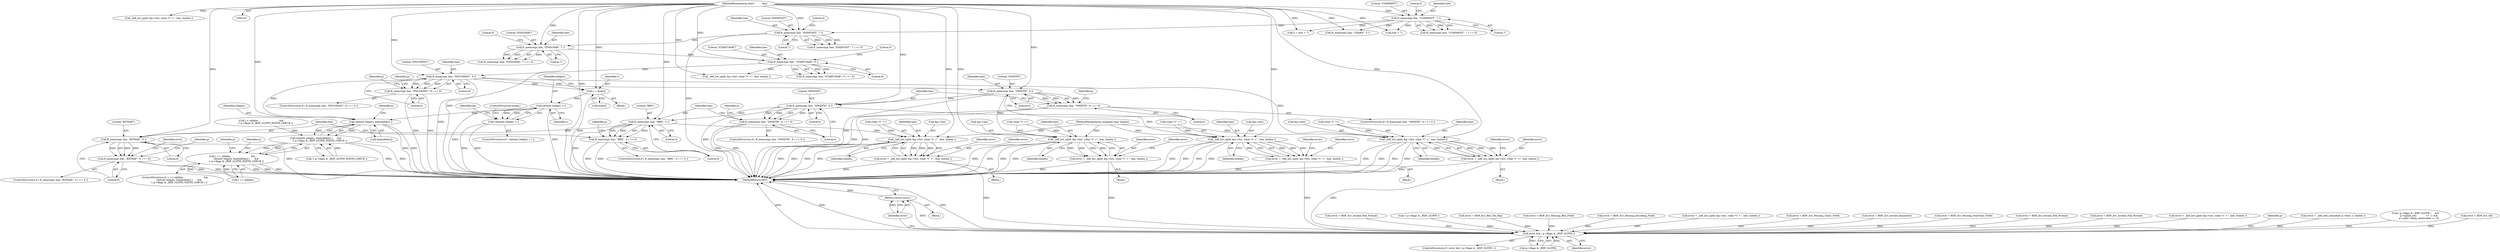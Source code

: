 digraph "0_savannah_07bdb6e289c7954e2a533039dc93c1c136099d2d@API" {
"1000478" [label="(Call,ft_memcmp( line, \"ENCODING\", 8 ))"];
"1000398" [label="(Call,ft_memcmp( line, \"STARTCHAR\", 9 ))"];
"1000357" [label="(Call,ft_memcmp( line, \"ENDCHAR\", 7 ))"];
"1000331" [label="(Call,ft_memcmp( line, \"ENDFONT\", 7 ))"];
"1000206" [label="(Call,ft_memcmp( line, \"COMMENT\", 7 ))"];
"1000164" [label="(MethodParameterIn,char*          line)"];
"1000477" [label="(Call,ft_memcmp( line, \"ENCODING\", 8 ) == 0)"];
"1000498" [label="(Call,_bdf_list_split( &p->list, (char *)\" +\", line, linelen ))"];
"1000496" [label="(Call,error = _bdf_list_split( &p->list, (char *)\" +\", line, linelen ))"];
"1001558" [label="(Call,error && ( p->flags & _BDF_GLYPH ))"];
"1001569" [label="(Return,return error;)"];
"1000884" [label="(Call,c = line[i])"];
"1000891" [label="(Call,sbitset( hdigits, c ))"];
"1000890" [label="(Call,!sbitset( hdigits, c ))"];
"1000978" [label="(Call,sbitset( hdigits, line[nibbles] ))"];
"1000977" [label="(Call,sbitset( hdigits, line[nibbles] )      &&\n           !( p->flags & _BDF_GLYPH_WIDTH_CHECK ))"];
"1000973" [label="(Call,i == nibbles                           &&\n           sbitset( hdigits, line[nibbles] )      &&\n           !( p->flags & _BDF_GLYPH_WIDTH_CHECK ))"];
"1001007" [label="(Call,ft_memcmp( line, \"SWIDTH\", 6 ))"];
"1001006" [label="(Call,ft_memcmp( line, \"SWIDTH\", 6 ) == 0)"];
"1001023" [label="(Call,_bdf_list_split( &p->list, (char *)\" +\", line, linelen ))"];
"1001021" [label="(Call,error = _bdf_list_split( &p->list, (char *)\" +\", line, linelen ))"];
"1001060" [label="(Call,ft_memcmp( line, \"DWIDTH\", 6 ))"];
"1001059" [label="(Call,ft_memcmp( line, \"DWIDTH\", 6 ) == 0)"];
"1001076" [label="(Call,_bdf_list_split( &p->list, (char *)\" +\", line, linelen ))"];
"1001074" [label="(Call,error = _bdf_list_split( &p->list, (char *)\" +\", line, linelen ))"];
"1001141" [label="(Call,ft_memcmp( line, \"BBX\", 3 ))"];
"1001140" [label="(Call,ft_memcmp( line, \"BBX\", 3 ) == 0)"];
"1001157" [label="(Call,_bdf_list_split( &p->list, (char *)\" +\", line, linelen ))"];
"1001155" [label="(Call,error = _bdf_list_split( &p->list, (char *)\" +\", line, linelen ))"];
"1001456" [label="(Call,ft_memcmp( line, \"BITMAP\", 6 ))"];
"1001455" [label="(Call,ft_memcmp( line, \"BITMAP\", 6 ) == 0)"];
"1000334" [label="(Literal,7)"];
"1001142" [label="(Identifier,line)"];
"1000481" [label="(Literal,8)"];
"1001460" [label="(Literal,0)"];
"1001467" [label="(Identifier,p)"];
"1000208" [label="(Literal,\"COMMENT\")"];
"1000897" [label="(Identifier,bp)"];
"1001085" [label="(Identifier,linelen)"];
"1001017" [label="(Identifier,p)"];
"1000891" [label="(Call,sbitset( hdigits, c ))"];
"1001060" [label="(Call,ft_memcmp( line, \"DWIDTH\", 6 ))"];
"1000402" [label="(Literal,0)"];
"1000358" [label="(Identifier,line)"];
"1000333" [label="(Literal,\"ENDFONT\")"];
"1000972" [label="(ControlStructure,if ( i == nibbles                           &&\n           sbitset( hdigits, line[nibbles] )      &&\n           !( p->flags & _BDF_GLYPH_WIDTH_CHECK ) ))"];
"1000210" [label="(Literal,0)"];
"1001548" [label="(Call,error = BDF_Err_Invalid_File_Format)"];
"1000986" [label="(Identifier,p)"];
"1000979" [label="(Identifier,hdigits)"];
"1000889" [label="(ControlStructure,if ( !sbitset( hdigits, c ) ))"];
"1001075" [label="(Identifier,error)"];
"1001557" [label="(ControlStructure,if ( error && ( p->flags & _BDF_GLYPH ) ))"];
"1000497" [label="(Identifier,error)"];
"1000209" [label="(Literal,7)"];
"1000485" [label="(Call,!( p->flags & _BDF_GLYPH ))"];
"1000992" [label="(Identifier,p)"];
"1001011" [label="(Literal,0)"];
"1001516" [label="(Call,error = BDF_Err_Bbx_Too_Big)"];
"1001064" [label="(Literal,0)"];
"1000332" [label="(Identifier,line)"];
"1001023" [label="(Call,_bdf_list_split( &p->list, (char *)\" +\", line, linelen ))"];
"1000361" [label="(Literal,0)"];
"1000397" [label="(Call,ft_memcmp( line, \"STARTCHAR\", 9 ) == 0)"];
"1000331" [label="(Call,ft_memcmp( line, \"ENDFONT\", 7 ))"];
"1000483" [label="(Block,)"];
"1001022" [label="(Identifier,error)"];
"1001087" [label="(Identifier,error)"];
"1000893" [label="(Identifier,c)"];
"1001012" [label="(Block,)"];
"1000883" [label="(Block,)"];
"1000357" [label="(Call,ft_memcmp( line, \"ENDCHAR\", 7 ))"];
"1000788" [label="(Identifier,p)"];
"1001010" [label="(Literal,6)"];
"1001471" [label="(Call,error = BDF_Err_Missing_Bbx_Field)"];
"1001006" [label="(Call,ft_memcmp( line, \"SWIDTH\", 6 ) == 0)"];
"1001081" [label="(Call,(char *)\" +\")"];
"1001553" [label="(Call,error = BDF_Err_Missing_Encoding_Field)"];
"1000169" [label="(Block,)"];
"1000983" [label="(Call,!( p->flags & _BDF_GLYPH_WIDTH_CHECK ))"];
"1001458" [label="(Literal,\"BITMAP\")"];
"1000477" [label="(Call,ft_memcmp( line, \"ENCODING\", 8 ) == 0)"];
"1000973" [label="(Call,i == nibbles                           &&\n           sbitset( hdigits, line[nibbles] )      &&\n           !( p->flags & _BDF_GLYPH_WIDTH_CHECK ))"];
"1001459" [label="(Literal,6)"];
"1001032" [label="(Identifier,linelen)"];
"1001162" [label="(Call,(char *)\" +\")"];
"1000398" [label="(Call,ft_memcmp( line, \"STARTCHAR\", 9 ))"];
"1000401" [label="(Literal,9)"];
"1001031" [label="(Identifier,line)"];
"1000480" [label="(Literal,\"ENCODING\")"];
"1000206" [label="(Call,ft_memcmp( line, \"COMMENT\", 7 ))"];
"1000499" [label="(Call,&p->list)"];
"1001008" [label="(Identifier,line)"];
"1001560" [label="(Call,p->flags & _BDF_GLYPH)"];
"1001549" [label="(Identifier,error)"];
"1000507" [label="(Identifier,linelen)"];
"1001034" [label="(Identifier,error)"];
"1000259" [label="(Call,error = _bdf_list_split( &p->list, (char *)\" +\", line, linelen ))"];
"1000205" [label="(Call,ft_memcmp( line, \"COMMENT\", 7 ) == 0)"];
"1001165" [label="(Identifier,line)"];
"1001456" [label="(Call,ft_memcmp( line, \"BITMAP\", 6 ))"];
"1000476" [label="(ControlStructure,if ( ft_memcmp( line, \"ENCODING\", 8 ) == 0 ))"];
"1000890" [label="(Call,!sbitset( hdigits, c ))"];
"1000894" [label="(ControlStructure,break;)"];
"1001065" [label="(Block,)"];
"1000335" [label="(Literal,0)"];
"1001157" [label="(Call,_bdf_list_split( &p->list, (char *)\" +\", line, linelen ))"];
"1000217" [label="(Call,line + 7)"];
"1000255" [label="(Call,error = BDF_Err_Missing_Chars_Field)"];
"1000978" [label="(Call,sbitset( hdigits, line[nibbles] ))"];
"1001168" [label="(Identifier,error)"];
"1000310" [label="(Call,error = BDF_Err_Invalid_Argument)"];
"1001143" [label="(Literal,\"BBX\")"];
"1000165" [label="(MethodParameterIn,unsigned long  linelen)"];
"1001146" [label="(Block,)"];
"1000885" [label="(Identifier,c)"];
"1001139" [label="(ControlStructure,if ( ft_memcmp( line, \"BBX\", 3 ) == 0 ))"];
"1001455" [label="(Call,ft_memcmp( line, \"BITMAP\", 6 ) == 0)"];
"1001141" [label="(Call,ft_memcmp( line, \"BBX\", 3 ))"];
"1001084" [label="(Identifier,line)"];
"1000974" [label="(Call,i == nibbles)"];
"1001063" [label="(Literal,6)"];
"1001061" [label="(Identifier,line)"];
"1001009" [label="(Literal,\"SWIDTH\")"];
"1001571" [label="(MethodReturn,RET)"];
"1001059" [label="(Call,ft_memcmp( line, \"DWIDTH\", 6 ) == 0)"];
"1001569" [label="(Return,return error;)"];
"1001156" [label="(Identifier,error)"];
"1001558" [label="(Call,error && ( p->flags & _BDF_GLYPH ))"];
"1000503" [label="(Call,(char *)\" +\")"];
"1001166" [label="(Identifier,linelen)"];
"1001158" [label="(Call,&p->list)"];
"1000215" [label="(Call,s = line + 7)"];
"1000506" [label="(Identifier,line)"];
"1001076" [label="(Call,_bdf_list_split( &p->list, (char *)\" +\", line, linelen ))"];
"1000492" [label="(Call,error = BDF_Err_Missing_Startchar_Field)"];
"1000164" [label="(MethodParameterIn,char*          line)"];
"1000977" [label="(Call,sbitset( hdigits, line[nibbles] )      &&\n           !( p->flags & _BDF_GLYPH_WIDTH_CHECK ))"];
"1001024" [label="(Call,&p->list)"];
"1000360" [label="(Literal,7)"];
"1001457" [label="(Identifier,line)"];
"1001155" [label="(Call,error = _bdf_list_split( &p->list, (char *)\" +\", line, linelen ))"];
"1000884" [label="(Call,c = line[i])"];
"1001021" [label="(Call,error = _bdf_list_split( &p->list, (char *)\" +\", line, linelen ))"];
"1001074" [label="(Call,error = _bdf_list_split( &p->list, (char *)\" +\", line, linelen ))"];
"1000596" [label="(Call,error = BDF_Err_Invalid_File_Format)"];
"1000443" [label="(Call,error = BDF_Err_Invalid_File_Format)"];
"1001140" [label="(Call,ft_memcmp( line, \"BBX\", 3 ) == 0)"];
"1000886" [label="(Call,line[i])"];
"1000498" [label="(Call,_bdf_list_split( &p->list, (char *)\" +\", line, linelen ))"];
"1001145" [label="(Literal,0)"];
"1000359" [label="(Literal,\"ENDCHAR\")"];
"1000478" [label="(Call,ft_memcmp( line, \"ENCODING\", 8 ))"];
"1000924" [label="(Call,i < nibbles                            &&\n           !( p->flags & _BDF_GLYPH_WIDTH_CHECK ))"];
"1000482" [label="(Literal,0)"];
"1000207" [label="(Identifier,line)"];
"1001559" [label="(Identifier,error)"];
"1000509" [label="(Identifier,error)"];
"1001007" [label="(Call,ft_memcmp( line, \"SWIDTH\", 6 ))"];
"1001028" [label="(Call,(char *)\" +\")"];
"1000408" [label="(Call,error = _bdf_list_split( &p->list, (char *)\" +\", line, linelen ))"];
"1000479" [label="(Identifier,line)"];
"1001567" [label="(Identifier,p)"];
"1000400" [label="(Literal,\"STARTCHAR\")"];
"1001077" [label="(Call,&p->list)"];
"1000356" [label="(Call,ft_memcmp( line, \"ENDCHAR\", 7 ) == 0)"];
"1000488" [label="(Identifier,p)"];
"1001005" [label="(ControlStructure,if ( ft_memcmp( line, \"SWIDTH\", 6 ) == 0 ))"];
"1000230" [label="(Call,error = _bdf_add_comment( p->font, s, linelen ))"];
"1000980" [label="(Call,line[nibbles])"];
"1001144" [label="(Literal,3)"];
"1000399" [label="(Identifier,line)"];
"1000496" [label="(Call,error = _bdf_list_split( &p->list, (char *)\" +\", line, linelen ))"];
"1000410" [label="(Call,_bdf_list_split( &p->list, (char *)\" +\", line, linelen ))"];
"1001570" [label="(Identifier,error)"];
"1001151" [label="(Identifier,p)"];
"1001062" [label="(Literal,\"DWIDTH\")"];
"1000892" [label="(Identifier,hdigits)"];
"1001002" [label="(Identifier,p)"];
"1001454" [label="(ControlStructure,if ( ft_memcmp( line, \"BITMAP\", 6 ) == 0 ))"];
"1000330" [label="(Call,ft_memcmp( line, \"ENDFONT\", 7 ) == 0)"];
"1000375" [label="(Call,( p->flags & _BDF_GLYPH )     &&\n         p->glyph_enc            == -1 &&\n         p->opts->keep_unencoded == 0)"];
"1000261" [label="(Call,_bdf_list_split( &p->list, (char *)\" +\", line, linelen ))"];
"1000182" [label="(Call,error = BDF_Err_Ok)"];
"1000249" [label="(Call,ft_memcmp( line, \"CHARS\", 5 ))"];
"1001070" [label="(Identifier,p)"];
"1001058" [label="(ControlStructure,if ( ft_memcmp( line, \"DWIDTH\", 6 ) == 0 ))"];
"1000478" -> "1000477"  [label="AST: "];
"1000478" -> "1000481"  [label="CFG: "];
"1000479" -> "1000478"  [label="AST: "];
"1000480" -> "1000478"  [label="AST: "];
"1000481" -> "1000478"  [label="AST: "];
"1000482" -> "1000478"  [label="CFG: "];
"1000478" -> "1001571"  [label="DDG: "];
"1000478" -> "1000477"  [label="DDG: "];
"1000478" -> "1000477"  [label="DDG: "];
"1000478" -> "1000477"  [label="DDG: "];
"1000398" -> "1000478"  [label="DDG: "];
"1000164" -> "1000478"  [label="DDG: "];
"1000478" -> "1000498"  [label="DDG: "];
"1000478" -> "1000884"  [label="DDG: "];
"1000478" -> "1000978"  [label="DDG: "];
"1000478" -> "1001007"  [label="DDG: "];
"1000398" -> "1000397"  [label="AST: "];
"1000398" -> "1000401"  [label="CFG: "];
"1000399" -> "1000398"  [label="AST: "];
"1000400" -> "1000398"  [label="AST: "];
"1000401" -> "1000398"  [label="AST: "];
"1000402" -> "1000398"  [label="CFG: "];
"1000398" -> "1000397"  [label="DDG: "];
"1000398" -> "1000397"  [label="DDG: "];
"1000398" -> "1000397"  [label="DDG: "];
"1000357" -> "1000398"  [label="DDG: "];
"1000164" -> "1000398"  [label="DDG: "];
"1000398" -> "1000410"  [label="DDG: "];
"1000357" -> "1000356"  [label="AST: "];
"1000357" -> "1000360"  [label="CFG: "];
"1000358" -> "1000357"  [label="AST: "];
"1000359" -> "1000357"  [label="AST: "];
"1000360" -> "1000357"  [label="AST: "];
"1000361" -> "1000357"  [label="CFG: "];
"1000357" -> "1001571"  [label="DDG: "];
"1000357" -> "1000356"  [label="DDG: "];
"1000357" -> "1000356"  [label="DDG: "];
"1000357" -> "1000356"  [label="DDG: "];
"1000331" -> "1000357"  [label="DDG: "];
"1000164" -> "1000357"  [label="DDG: "];
"1000331" -> "1000330"  [label="AST: "];
"1000331" -> "1000334"  [label="CFG: "];
"1000332" -> "1000331"  [label="AST: "];
"1000333" -> "1000331"  [label="AST: "];
"1000334" -> "1000331"  [label="AST: "];
"1000335" -> "1000331"  [label="CFG: "];
"1000331" -> "1001571"  [label="DDG: "];
"1000331" -> "1000330"  [label="DDG: "];
"1000331" -> "1000330"  [label="DDG: "];
"1000331" -> "1000330"  [label="DDG: "];
"1000206" -> "1000331"  [label="DDG: "];
"1000164" -> "1000331"  [label="DDG: "];
"1000206" -> "1000205"  [label="AST: "];
"1000206" -> "1000209"  [label="CFG: "];
"1000207" -> "1000206"  [label="AST: "];
"1000208" -> "1000206"  [label="AST: "];
"1000209" -> "1000206"  [label="AST: "];
"1000210" -> "1000206"  [label="CFG: "];
"1000206" -> "1000205"  [label="DDG: "];
"1000206" -> "1000205"  [label="DDG: "];
"1000206" -> "1000205"  [label="DDG: "];
"1000164" -> "1000206"  [label="DDG: "];
"1000206" -> "1000215"  [label="DDG: "];
"1000206" -> "1000217"  [label="DDG: "];
"1000206" -> "1000249"  [label="DDG: "];
"1000164" -> "1000163"  [label="AST: "];
"1000164" -> "1001571"  [label="DDG: "];
"1000164" -> "1000215"  [label="DDG: "];
"1000164" -> "1000217"  [label="DDG: "];
"1000164" -> "1000249"  [label="DDG: "];
"1000164" -> "1000261"  [label="DDG: "];
"1000164" -> "1000410"  [label="DDG: "];
"1000164" -> "1000498"  [label="DDG: "];
"1000164" -> "1000884"  [label="DDG: "];
"1000164" -> "1000978"  [label="DDG: "];
"1000164" -> "1001007"  [label="DDG: "];
"1000164" -> "1001023"  [label="DDG: "];
"1000164" -> "1001060"  [label="DDG: "];
"1000164" -> "1001076"  [label="DDG: "];
"1000164" -> "1001141"  [label="DDG: "];
"1000164" -> "1001157"  [label="DDG: "];
"1000164" -> "1001456"  [label="DDG: "];
"1000477" -> "1000476"  [label="AST: "];
"1000477" -> "1000482"  [label="CFG: "];
"1000482" -> "1000477"  [label="AST: "];
"1000488" -> "1000477"  [label="CFG: "];
"1000788" -> "1000477"  [label="CFG: "];
"1000477" -> "1001571"  [label="DDG: "];
"1000477" -> "1001571"  [label="DDG: "];
"1000498" -> "1000496"  [label="AST: "];
"1000498" -> "1000507"  [label="CFG: "];
"1000499" -> "1000498"  [label="AST: "];
"1000503" -> "1000498"  [label="AST: "];
"1000506" -> "1000498"  [label="AST: "];
"1000507" -> "1000498"  [label="AST: "];
"1000496" -> "1000498"  [label="CFG: "];
"1000498" -> "1001571"  [label="DDG: "];
"1000498" -> "1001571"  [label="DDG: "];
"1000498" -> "1001571"  [label="DDG: "];
"1000498" -> "1001571"  [label="DDG: "];
"1000498" -> "1000496"  [label="DDG: "];
"1000498" -> "1000496"  [label="DDG: "];
"1000498" -> "1000496"  [label="DDG: "];
"1000498" -> "1000496"  [label="DDG: "];
"1000503" -> "1000498"  [label="DDG: "];
"1000165" -> "1000498"  [label="DDG: "];
"1000496" -> "1000483"  [label="AST: "];
"1000497" -> "1000496"  [label="AST: "];
"1000509" -> "1000496"  [label="CFG: "];
"1000496" -> "1001571"  [label="DDG: "];
"1000496" -> "1001558"  [label="DDG: "];
"1001558" -> "1001557"  [label="AST: "];
"1001558" -> "1001559"  [label="CFG: "];
"1001558" -> "1001560"  [label="CFG: "];
"1001559" -> "1001558"  [label="AST: "];
"1001560" -> "1001558"  [label="AST: "];
"1001567" -> "1001558"  [label="CFG: "];
"1001570" -> "1001558"  [label="CFG: "];
"1001558" -> "1001571"  [label="DDG: "];
"1001558" -> "1001571"  [label="DDG: "];
"1001558" -> "1001571"  [label="DDG: "];
"1000259" -> "1001558"  [label="DDG: "];
"1000596" -> "1001558"  [label="DDG: "];
"1000492" -> "1001558"  [label="DDG: "];
"1001553" -> "1001558"  [label="DDG: "];
"1000230" -> "1001558"  [label="DDG: "];
"1000182" -> "1001558"  [label="DDG: "];
"1000443" -> "1001558"  [label="DDG: "];
"1001516" -> "1001558"  [label="DDG: "];
"1001074" -> "1001558"  [label="DDG: "];
"1001155" -> "1001558"  [label="DDG: "];
"1000408" -> "1001558"  [label="DDG: "];
"1001471" -> "1001558"  [label="DDG: "];
"1000310" -> "1001558"  [label="DDG: "];
"1001021" -> "1001558"  [label="DDG: "];
"1001548" -> "1001558"  [label="DDG: "];
"1000255" -> "1001558"  [label="DDG: "];
"1000485" -> "1001558"  [label="DDG: "];
"1000375" -> "1001558"  [label="DDG: "];
"1001560" -> "1001558"  [label="DDG: "];
"1001560" -> "1001558"  [label="DDG: "];
"1001558" -> "1001569"  [label="DDG: "];
"1001569" -> "1000169"  [label="AST: "];
"1001569" -> "1001570"  [label="CFG: "];
"1001570" -> "1001569"  [label="AST: "];
"1001571" -> "1001569"  [label="CFG: "];
"1001569" -> "1001571"  [label="DDG: "];
"1001570" -> "1001569"  [label="DDG: "];
"1000884" -> "1000883"  [label="AST: "];
"1000884" -> "1000886"  [label="CFG: "];
"1000885" -> "1000884"  [label="AST: "];
"1000886" -> "1000884"  [label="AST: "];
"1000892" -> "1000884"  [label="CFG: "];
"1000884" -> "1001571"  [label="DDG: "];
"1000884" -> "1000891"  [label="DDG: "];
"1000891" -> "1000890"  [label="AST: "];
"1000891" -> "1000893"  [label="CFG: "];
"1000892" -> "1000891"  [label="AST: "];
"1000893" -> "1000891"  [label="AST: "];
"1000890" -> "1000891"  [label="CFG: "];
"1000891" -> "1001571"  [label="DDG: "];
"1000891" -> "1001571"  [label="DDG: "];
"1000891" -> "1000890"  [label="DDG: "];
"1000891" -> "1000890"  [label="DDG: "];
"1000891" -> "1000978"  [label="DDG: "];
"1000890" -> "1000889"  [label="AST: "];
"1000894" -> "1000890"  [label="CFG: "];
"1000897" -> "1000890"  [label="CFG: "];
"1000890" -> "1001571"  [label="DDG: "];
"1000890" -> "1001571"  [label="DDG: "];
"1000978" -> "1000977"  [label="AST: "];
"1000978" -> "1000980"  [label="CFG: "];
"1000979" -> "1000978"  [label="AST: "];
"1000980" -> "1000978"  [label="AST: "];
"1000986" -> "1000978"  [label="CFG: "];
"1000977" -> "1000978"  [label="CFG: "];
"1000978" -> "1001571"  [label="DDG: "];
"1000978" -> "1001571"  [label="DDG: "];
"1000978" -> "1000977"  [label="DDG: "];
"1000978" -> "1000977"  [label="DDG: "];
"1000977" -> "1000973"  [label="AST: "];
"1000977" -> "1000983"  [label="CFG: "];
"1000983" -> "1000977"  [label="AST: "];
"1000973" -> "1000977"  [label="CFG: "];
"1000977" -> "1001571"  [label="DDG: "];
"1000977" -> "1001571"  [label="DDG: "];
"1000977" -> "1000973"  [label="DDG: "];
"1000977" -> "1000973"  [label="DDG: "];
"1000924" -> "1000977"  [label="DDG: "];
"1000983" -> "1000977"  [label="DDG: "];
"1000973" -> "1000972"  [label="AST: "];
"1000973" -> "1000974"  [label="CFG: "];
"1000974" -> "1000973"  [label="AST: "];
"1000992" -> "1000973"  [label="CFG: "];
"1001002" -> "1000973"  [label="CFG: "];
"1000973" -> "1001571"  [label="DDG: "];
"1000973" -> "1001571"  [label="DDG: "];
"1000973" -> "1001571"  [label="DDG: "];
"1000974" -> "1000973"  [label="DDG: "];
"1000974" -> "1000973"  [label="DDG: "];
"1001007" -> "1001006"  [label="AST: "];
"1001007" -> "1001010"  [label="CFG: "];
"1001008" -> "1001007"  [label="AST: "];
"1001009" -> "1001007"  [label="AST: "];
"1001010" -> "1001007"  [label="AST: "];
"1001011" -> "1001007"  [label="CFG: "];
"1001007" -> "1001571"  [label="DDG: "];
"1001007" -> "1001006"  [label="DDG: "];
"1001007" -> "1001006"  [label="DDG: "];
"1001007" -> "1001006"  [label="DDG: "];
"1001007" -> "1001023"  [label="DDG: "];
"1001007" -> "1001060"  [label="DDG: "];
"1001006" -> "1001005"  [label="AST: "];
"1001006" -> "1001011"  [label="CFG: "];
"1001011" -> "1001006"  [label="AST: "];
"1001017" -> "1001006"  [label="CFG: "];
"1001061" -> "1001006"  [label="CFG: "];
"1001006" -> "1001571"  [label="DDG: "];
"1001006" -> "1001571"  [label="DDG: "];
"1001023" -> "1001021"  [label="AST: "];
"1001023" -> "1001032"  [label="CFG: "];
"1001024" -> "1001023"  [label="AST: "];
"1001028" -> "1001023"  [label="AST: "];
"1001031" -> "1001023"  [label="AST: "];
"1001032" -> "1001023"  [label="AST: "];
"1001021" -> "1001023"  [label="CFG: "];
"1001023" -> "1001571"  [label="DDG: "];
"1001023" -> "1001571"  [label="DDG: "];
"1001023" -> "1001571"  [label="DDG: "];
"1001023" -> "1001571"  [label="DDG: "];
"1001023" -> "1001021"  [label="DDG: "];
"1001023" -> "1001021"  [label="DDG: "];
"1001023" -> "1001021"  [label="DDG: "];
"1001023" -> "1001021"  [label="DDG: "];
"1001028" -> "1001023"  [label="DDG: "];
"1000165" -> "1001023"  [label="DDG: "];
"1001021" -> "1001012"  [label="AST: "];
"1001022" -> "1001021"  [label="AST: "];
"1001034" -> "1001021"  [label="CFG: "];
"1001021" -> "1001571"  [label="DDG: "];
"1001060" -> "1001059"  [label="AST: "];
"1001060" -> "1001063"  [label="CFG: "];
"1001061" -> "1001060"  [label="AST: "];
"1001062" -> "1001060"  [label="AST: "];
"1001063" -> "1001060"  [label="AST: "];
"1001064" -> "1001060"  [label="CFG: "];
"1001060" -> "1001571"  [label="DDG: "];
"1001060" -> "1001059"  [label="DDG: "];
"1001060" -> "1001059"  [label="DDG: "];
"1001060" -> "1001059"  [label="DDG: "];
"1001060" -> "1001076"  [label="DDG: "];
"1001060" -> "1001141"  [label="DDG: "];
"1001059" -> "1001058"  [label="AST: "];
"1001059" -> "1001064"  [label="CFG: "];
"1001064" -> "1001059"  [label="AST: "];
"1001070" -> "1001059"  [label="CFG: "];
"1001142" -> "1001059"  [label="CFG: "];
"1001059" -> "1001571"  [label="DDG: "];
"1001059" -> "1001571"  [label="DDG: "];
"1001076" -> "1001074"  [label="AST: "];
"1001076" -> "1001085"  [label="CFG: "];
"1001077" -> "1001076"  [label="AST: "];
"1001081" -> "1001076"  [label="AST: "];
"1001084" -> "1001076"  [label="AST: "];
"1001085" -> "1001076"  [label="AST: "];
"1001074" -> "1001076"  [label="CFG: "];
"1001076" -> "1001571"  [label="DDG: "];
"1001076" -> "1001571"  [label="DDG: "];
"1001076" -> "1001571"  [label="DDG: "];
"1001076" -> "1001571"  [label="DDG: "];
"1001076" -> "1001074"  [label="DDG: "];
"1001076" -> "1001074"  [label="DDG: "];
"1001076" -> "1001074"  [label="DDG: "];
"1001076" -> "1001074"  [label="DDG: "];
"1001081" -> "1001076"  [label="DDG: "];
"1000165" -> "1001076"  [label="DDG: "];
"1001074" -> "1001065"  [label="AST: "];
"1001075" -> "1001074"  [label="AST: "];
"1001087" -> "1001074"  [label="CFG: "];
"1001074" -> "1001571"  [label="DDG: "];
"1001141" -> "1001140"  [label="AST: "];
"1001141" -> "1001144"  [label="CFG: "];
"1001142" -> "1001141"  [label="AST: "];
"1001143" -> "1001141"  [label="AST: "];
"1001144" -> "1001141"  [label="AST: "];
"1001145" -> "1001141"  [label="CFG: "];
"1001141" -> "1001571"  [label="DDG: "];
"1001141" -> "1001140"  [label="DDG: "];
"1001141" -> "1001140"  [label="DDG: "];
"1001141" -> "1001140"  [label="DDG: "];
"1001141" -> "1001157"  [label="DDG: "];
"1001141" -> "1001456"  [label="DDG: "];
"1001140" -> "1001139"  [label="AST: "];
"1001140" -> "1001145"  [label="CFG: "];
"1001145" -> "1001140"  [label="AST: "];
"1001151" -> "1001140"  [label="CFG: "];
"1001457" -> "1001140"  [label="CFG: "];
"1001140" -> "1001571"  [label="DDG: "];
"1001140" -> "1001571"  [label="DDG: "];
"1001157" -> "1001155"  [label="AST: "];
"1001157" -> "1001166"  [label="CFG: "];
"1001158" -> "1001157"  [label="AST: "];
"1001162" -> "1001157"  [label="AST: "];
"1001165" -> "1001157"  [label="AST: "];
"1001166" -> "1001157"  [label="AST: "];
"1001155" -> "1001157"  [label="CFG: "];
"1001157" -> "1001571"  [label="DDG: "];
"1001157" -> "1001571"  [label="DDG: "];
"1001157" -> "1001571"  [label="DDG: "];
"1001157" -> "1001571"  [label="DDG: "];
"1001157" -> "1001155"  [label="DDG: "];
"1001157" -> "1001155"  [label="DDG: "];
"1001157" -> "1001155"  [label="DDG: "];
"1001157" -> "1001155"  [label="DDG: "];
"1001162" -> "1001157"  [label="DDG: "];
"1000165" -> "1001157"  [label="DDG: "];
"1001155" -> "1001146"  [label="AST: "];
"1001156" -> "1001155"  [label="AST: "];
"1001168" -> "1001155"  [label="CFG: "];
"1001155" -> "1001571"  [label="DDG: "];
"1001456" -> "1001455"  [label="AST: "];
"1001456" -> "1001459"  [label="CFG: "];
"1001457" -> "1001456"  [label="AST: "];
"1001458" -> "1001456"  [label="AST: "];
"1001459" -> "1001456"  [label="AST: "];
"1001460" -> "1001456"  [label="CFG: "];
"1001456" -> "1001571"  [label="DDG: "];
"1001456" -> "1001455"  [label="DDG: "];
"1001456" -> "1001455"  [label="DDG: "];
"1001456" -> "1001455"  [label="DDG: "];
"1001455" -> "1001454"  [label="AST: "];
"1001455" -> "1001460"  [label="CFG: "];
"1001460" -> "1001455"  [label="AST: "];
"1001467" -> "1001455"  [label="CFG: "];
"1001549" -> "1001455"  [label="CFG: "];
"1001455" -> "1001571"  [label="DDG: "];
"1001455" -> "1001571"  [label="DDG: "];
}
